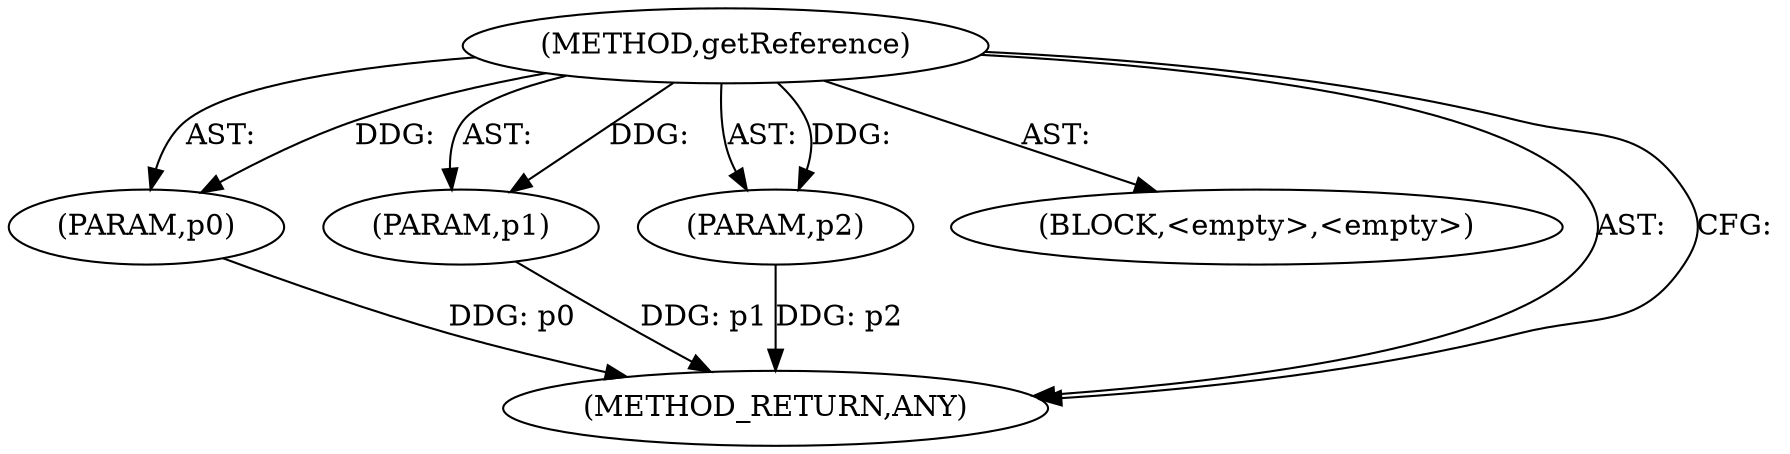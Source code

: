 digraph "getReference" {  
"111669149816" [label = <(METHOD,getReference)> ]
"115964117264" [label = <(PARAM,p0)> ]
"115964117265" [label = <(PARAM,p1)> ]
"115964117266" [label = <(PARAM,p2)> ]
"25769803979" [label = <(BLOCK,&lt;empty&gt;,&lt;empty&gt;)> ]
"128849019000" [label = <(METHOD_RETURN,ANY)> ]
  "111669149816" -> "115964117264"  [ label = "AST: "] 
  "111669149816" -> "115964117265"  [ label = "AST: "] 
  "111669149816" -> "25769803979"  [ label = "AST: "] 
  "111669149816" -> "115964117266"  [ label = "AST: "] 
  "111669149816" -> "128849019000"  [ label = "AST: "] 
  "111669149816" -> "128849019000"  [ label = "CFG: "] 
  "115964117264" -> "128849019000"  [ label = "DDG: p0"] 
  "115964117265" -> "128849019000"  [ label = "DDG: p1"] 
  "115964117266" -> "128849019000"  [ label = "DDG: p2"] 
  "111669149816" -> "115964117264"  [ label = "DDG: "] 
  "111669149816" -> "115964117265"  [ label = "DDG: "] 
  "111669149816" -> "115964117266"  [ label = "DDG: "] 
}

